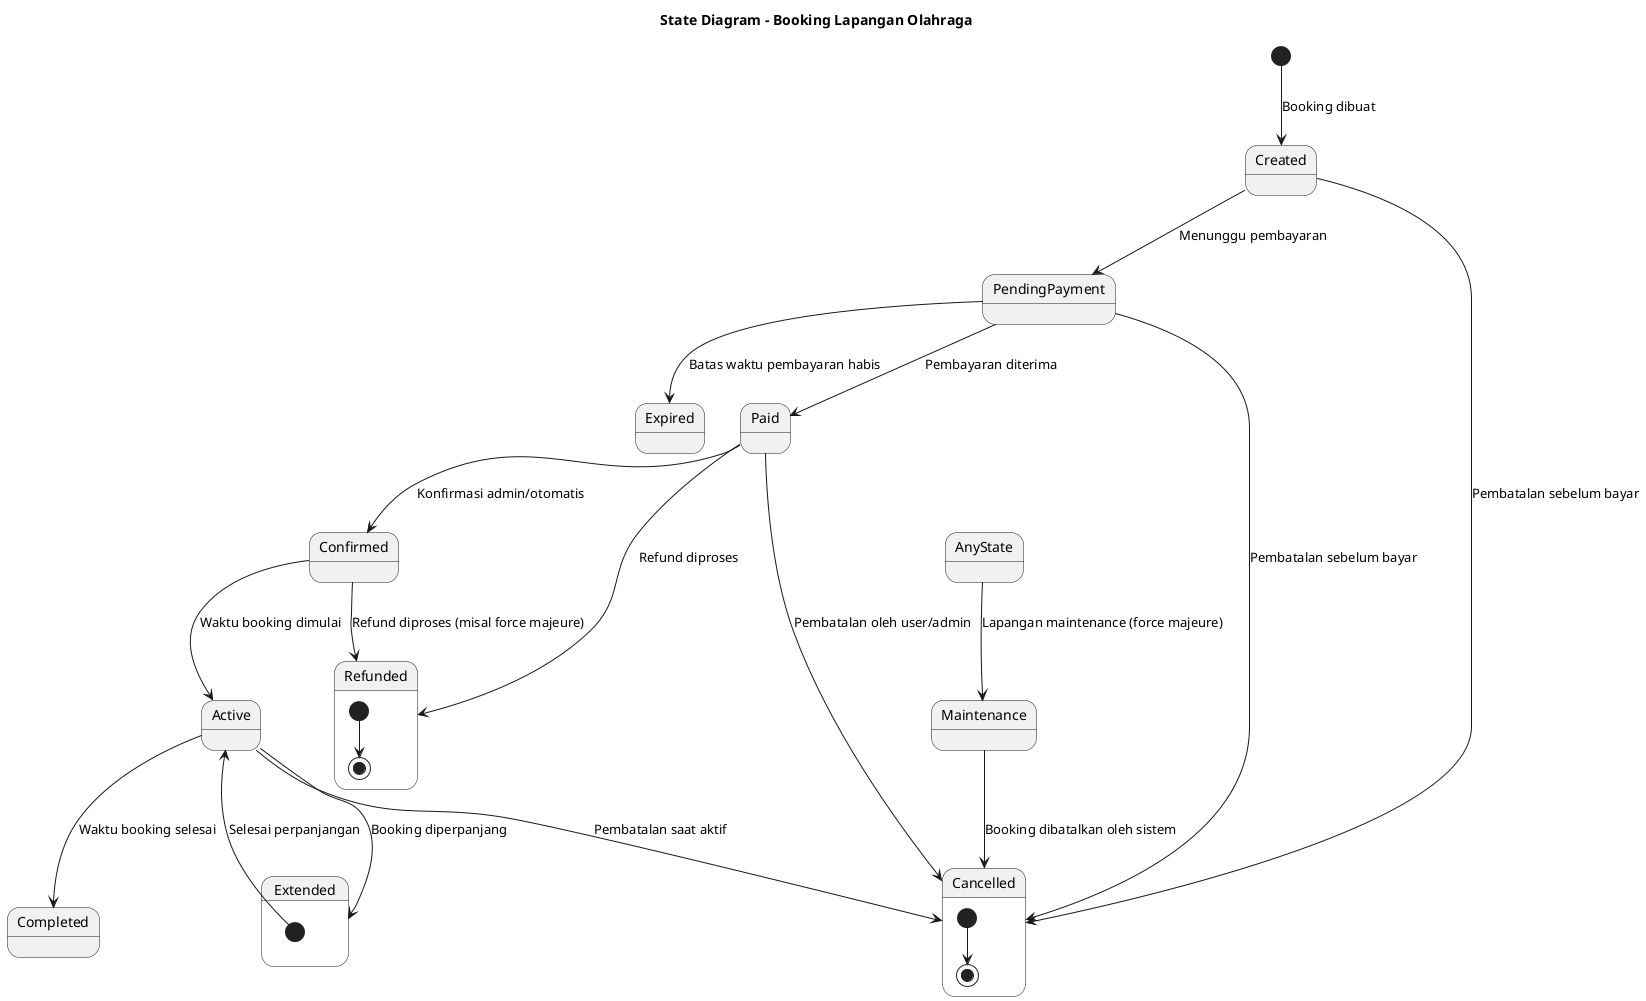 @startuml
title State Diagram - Booking Lapangan Olahraga

[*] --> Created : Booking dibuat

Created --> PendingPayment : Menunggu pembayaran
PendingPayment --> Paid : Pembayaran diterima
PendingPayment --> Expired : Batas waktu pembayaran habis

Paid --> Confirmed : Konfirmasi admin/otomatis
Paid --> Cancelled : Pembatalan oleh user/admin

Confirmed --> Active : Waktu booking dimulai
Active --> Completed : Waktu booking selesai
Active --> Extended : Booking diperpanjang
Active --> Cancelled : Pembatalan saat aktif

Created --> Cancelled : Pembatalan sebelum bayar
PendingPayment --> Cancelled : Pembatalan sebelum bayar

Paid --> Refunded : Refund diproses
Confirmed --> Refunded : Refund diproses (misal force majeure)

AnyState --> Maintenance : Lapangan maintenance (force majeure)
Maintenance --> Cancelled : Booking dibatalkan oleh sistem

state Extended {
  [*] --> Active : Selesai perpanjangan
}

state Cancelled {
  [*] --> [*]
}

state Refunded {
  [*] --> [*]
}

@enduml
